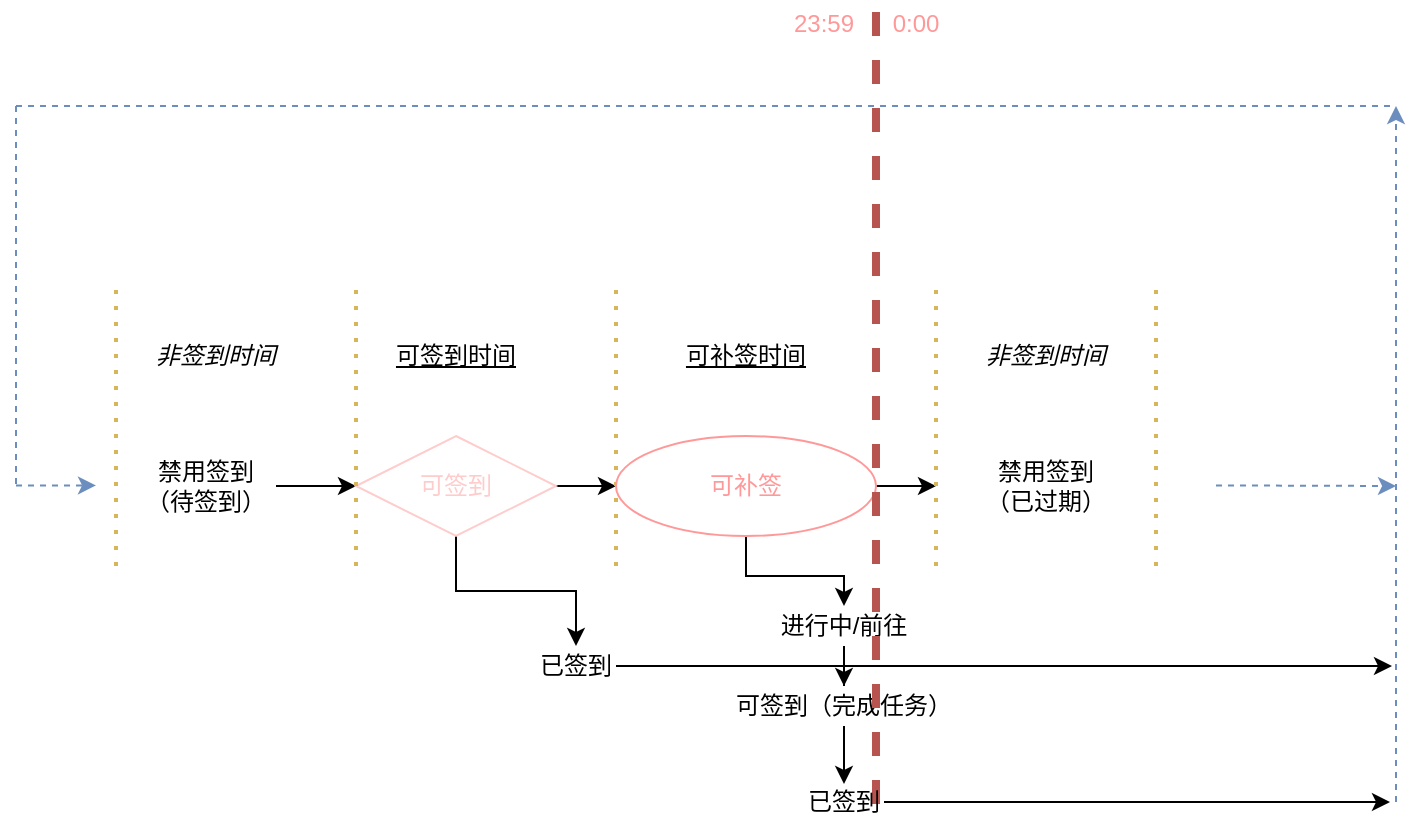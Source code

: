 <mxfile version="13.6.10" type="github">
  <diagram id="mIFvVYDnfBrDQecPSF4p" name="Page-1">
    <mxGraphModel dx="813" dy="435" grid="0" gridSize="10" guides="1" tooltips="1" connect="1" arrows="1" fold="1" page="1" pageScale="1" pageWidth="827" pageHeight="1169" math="0" shadow="0">
      <root>
        <mxCell id="0" />
        <mxCell id="1" parent="0" />
        <mxCell id="oji6ob3JdbTB-03IZG3q-5" style="edgeStyle=orthogonalEdgeStyle;rounded=0;orthogonalLoop=1;jettySize=auto;html=1;" edge="1" parent="1" source="oji6ob3JdbTB-03IZG3q-1">
          <mxGeometry relative="1" as="geometry">
            <mxPoint x="210" y="390" as="targetPoint" />
          </mxGeometry>
        </mxCell>
        <mxCell id="oji6ob3JdbTB-03IZG3q-1" value="禁用签到&lt;br&gt;（待签到）" style="text;html=1;strokeColor=none;fillColor=none;align=center;verticalAlign=middle;whiteSpace=wrap;rounded=0;" vertex="1" parent="1">
          <mxGeometry x="100" y="380" width="70" height="20" as="geometry" />
        </mxCell>
        <mxCell id="oji6ob3JdbTB-03IZG3q-14" style="edgeStyle=orthogonalEdgeStyle;rounded=0;orthogonalLoop=1;jettySize=auto;html=1;" edge="1" parent="1" source="oji6ob3JdbTB-03IZG3q-11" target="oji6ob3JdbTB-03IZG3q-15">
          <mxGeometry relative="1" as="geometry">
            <mxPoint x="310" y="440" as="targetPoint" />
          </mxGeometry>
        </mxCell>
        <mxCell id="oji6ob3JdbTB-03IZG3q-23" style="edgeStyle=orthogonalEdgeStyle;rounded=0;orthogonalLoop=1;jettySize=auto;html=1;" edge="1" parent="1" source="oji6ob3JdbTB-03IZG3q-11">
          <mxGeometry relative="1" as="geometry">
            <mxPoint x="340" y="390" as="targetPoint" />
          </mxGeometry>
        </mxCell>
        <mxCell id="oji6ob3JdbTB-03IZG3q-11" value="可签到" style="rhombus;whiteSpace=wrap;html=1;strokeColor=#FFCCCC;fontColor=#FFCCCC;" vertex="1" parent="1">
          <mxGeometry x="210" y="365" width="100" height="50" as="geometry" />
        </mxCell>
        <mxCell id="oji6ob3JdbTB-03IZG3q-76" style="edgeStyle=none;rounded=0;orthogonalLoop=1;jettySize=auto;html=1;strokeWidth=1;fontColor=#FF9999;" edge="1" parent="1" source="oji6ob3JdbTB-03IZG3q-15">
          <mxGeometry relative="1" as="geometry">
            <mxPoint x="728" y="480" as="targetPoint" />
          </mxGeometry>
        </mxCell>
        <mxCell id="oji6ob3JdbTB-03IZG3q-15" value="已签到" style="text;html=1;strokeColor=none;fillColor=none;align=center;verticalAlign=middle;whiteSpace=wrap;rounded=0;" vertex="1" parent="1">
          <mxGeometry x="300" y="470" width="40" height="20" as="geometry" />
        </mxCell>
        <mxCell id="oji6ob3JdbTB-03IZG3q-17" value="" style="endArrow=none;dashed=1;html=1;dashPattern=1 3;strokeWidth=2;fillColor=#fff2cc;strokeColor=#d6b656;" edge="1" parent="1">
          <mxGeometry width="50" height="50" relative="1" as="geometry">
            <mxPoint x="90" y="430" as="sourcePoint" />
            <mxPoint x="90" y="290" as="targetPoint" />
          </mxGeometry>
        </mxCell>
        <mxCell id="oji6ob3JdbTB-03IZG3q-18" value="" style="endArrow=none;dashed=1;html=1;dashPattern=1 3;strokeWidth=2;fillColor=#fff2cc;strokeColor=#d6b656;" edge="1" parent="1">
          <mxGeometry width="50" height="50" relative="1" as="geometry">
            <mxPoint x="210" y="430" as="sourcePoint" />
            <mxPoint x="210" y="290" as="targetPoint" />
          </mxGeometry>
        </mxCell>
        <mxCell id="oji6ob3JdbTB-03IZG3q-19" value="" style="endArrow=none;dashed=1;html=1;dashPattern=1 3;strokeWidth=2;fillColor=#fff2cc;strokeColor=#d6b656;" edge="1" parent="1">
          <mxGeometry width="50" height="50" relative="1" as="geometry">
            <mxPoint x="340" y="430" as="sourcePoint" />
            <mxPoint x="340" y="290" as="targetPoint" />
          </mxGeometry>
        </mxCell>
        <mxCell id="oji6ob3JdbTB-03IZG3q-21" value="非签到时间" style="text;html=1;strokeColor=none;fillColor=none;align=center;verticalAlign=middle;whiteSpace=wrap;rounded=0;fontStyle=2" vertex="1" parent="1">
          <mxGeometry x="100" y="320" width="80" height="10" as="geometry" />
        </mxCell>
        <mxCell id="oji6ob3JdbTB-03IZG3q-22" value="&lt;span style=&quot;font-style: normal&quot;&gt;&lt;u&gt;可签到时间&lt;/u&gt;&lt;/span&gt;" style="text;html=1;strokeColor=none;fillColor=none;align=center;verticalAlign=middle;whiteSpace=wrap;rounded=0;fontStyle=2" vertex="1" parent="1">
          <mxGeometry x="220" y="320" width="80" height="10" as="geometry" />
        </mxCell>
        <mxCell id="oji6ob3JdbTB-03IZG3q-28" style="edgeStyle=orthogonalEdgeStyle;rounded=0;orthogonalLoop=1;jettySize=auto;html=1;fontColor=#FF9999;" edge="1" parent="1" source="oji6ob3JdbTB-03IZG3q-26" target="oji6ob3JdbTB-03IZG3q-29">
          <mxGeometry relative="1" as="geometry">
            <mxPoint x="450" y="450" as="targetPoint" />
          </mxGeometry>
        </mxCell>
        <mxCell id="oji6ob3JdbTB-03IZG3q-39" style="edgeStyle=orthogonalEdgeStyle;rounded=0;orthogonalLoop=1;jettySize=auto;html=1;fontColor=#FF9999;" edge="1" parent="1" source="oji6ob3JdbTB-03IZG3q-26">
          <mxGeometry relative="1" as="geometry">
            <mxPoint x="500" y="390" as="targetPoint" />
          </mxGeometry>
        </mxCell>
        <mxCell id="oji6ob3JdbTB-03IZG3q-26" value="可补签" style="ellipse;whiteSpace=wrap;html=1;fontColor=#FF9999;strokeColor=#FF9999;" vertex="1" parent="1">
          <mxGeometry x="340" y="365" width="130" height="50" as="geometry" />
        </mxCell>
        <mxCell id="oji6ob3JdbTB-03IZG3q-30" style="edgeStyle=orthogonalEdgeStyle;rounded=0;orthogonalLoop=1;jettySize=auto;html=1;fontColor=#FF9999;" edge="1" parent="1" source="oji6ob3JdbTB-03IZG3q-29" target="oji6ob3JdbTB-03IZG3q-34">
          <mxGeometry relative="1" as="geometry">
            <mxPoint x="454" y="500" as="targetPoint" />
          </mxGeometry>
        </mxCell>
        <mxCell id="oji6ob3JdbTB-03IZG3q-29" value="进行中/前往" style="text;html=1;strokeColor=none;fillColor=none;align=center;verticalAlign=middle;whiteSpace=wrap;rounded=0;" vertex="1" parent="1">
          <mxGeometry x="414" y="450" width="80" height="20" as="geometry" />
        </mxCell>
        <mxCell id="oji6ob3JdbTB-03IZG3q-73" style="rounded=0;orthogonalLoop=1;jettySize=auto;html=1;strokeWidth=1;fontColor=#FF9999;" edge="1" parent="1" source="oji6ob3JdbTB-03IZG3q-34">
          <mxGeometry relative="1" as="geometry">
            <mxPoint x="454" y="539" as="targetPoint" />
          </mxGeometry>
        </mxCell>
        <mxCell id="oji6ob3JdbTB-03IZG3q-34" value="可签到（完成任务）" style="text;html=1;strokeColor=none;fillColor=none;align=center;verticalAlign=middle;whiteSpace=wrap;rounded=0;" vertex="1" parent="1">
          <mxGeometry x="354" y="490" width="200" height="20" as="geometry" />
        </mxCell>
        <mxCell id="oji6ob3JdbTB-03IZG3q-37" value="" style="endArrow=none;dashed=1;html=1;dashPattern=1 3;strokeWidth=2;fillColor=#fff2cc;strokeColor=#d6b656;" edge="1" parent="1">
          <mxGeometry width="50" height="50" relative="1" as="geometry">
            <mxPoint x="500" y="430" as="sourcePoint" />
            <mxPoint x="500" y="290" as="targetPoint" />
          </mxGeometry>
        </mxCell>
        <mxCell id="oji6ob3JdbTB-03IZG3q-38" value="&lt;span style=&quot;font-style: normal&quot;&gt;&lt;u&gt;可补签时间&lt;/u&gt;&lt;/span&gt;" style="text;html=1;strokeColor=none;fillColor=none;align=center;verticalAlign=middle;whiteSpace=wrap;rounded=0;fontStyle=2" vertex="1" parent="1">
          <mxGeometry x="365" y="320" width="80" height="10" as="geometry" />
        </mxCell>
        <mxCell id="oji6ob3JdbTB-03IZG3q-40" value="禁用签到&lt;br&gt;（已过期）" style="text;html=1;strokeColor=none;fillColor=none;align=center;verticalAlign=middle;whiteSpace=wrap;rounded=0;" vertex="1" parent="1">
          <mxGeometry x="520" y="380" width="70" height="20" as="geometry" />
        </mxCell>
        <mxCell id="oji6ob3JdbTB-03IZG3q-41" value="" style="endArrow=none;dashed=1;html=1;dashPattern=1 3;strokeWidth=2;fillColor=#fff2cc;strokeColor=#d6b656;" edge="1" parent="1">
          <mxGeometry width="50" height="50" relative="1" as="geometry">
            <mxPoint x="610" y="430" as="sourcePoint" />
            <mxPoint x="610" y="290" as="targetPoint" />
          </mxGeometry>
        </mxCell>
        <mxCell id="oji6ob3JdbTB-03IZG3q-42" value="非签到时间" style="text;html=1;strokeColor=none;fillColor=none;align=center;verticalAlign=middle;whiteSpace=wrap;rounded=0;fontStyle=2" vertex="1" parent="1">
          <mxGeometry x="515" y="320" width="80" height="10" as="geometry" />
        </mxCell>
        <mxCell id="oji6ob3JdbTB-03IZG3q-55" value="" style="endArrow=none;dashed=1;html=1;fontColor=#FF9999;fillColor=#dae8fc;strokeColor=#6c8ebf;" edge="1" parent="1">
          <mxGeometry width="50" height="50" relative="1" as="geometry">
            <mxPoint x="40" y="200" as="sourcePoint" />
            <mxPoint x="730" y="200" as="targetPoint" />
          </mxGeometry>
        </mxCell>
        <mxCell id="oji6ob3JdbTB-03IZG3q-56" value="" style="endArrow=none;dashed=1;html=1;fontColor=#FF9999;fillColor=#dae8fc;strokeColor=#6c8ebf;" edge="1" parent="1">
          <mxGeometry width="50" height="50" relative="1" as="geometry">
            <mxPoint x="40" y="200" as="sourcePoint" />
            <mxPoint x="40" y="390" as="targetPoint" />
          </mxGeometry>
        </mxCell>
        <mxCell id="oji6ob3JdbTB-03IZG3q-58" value="" style="endArrow=classic;html=1;fontColor=#FF9999;fillColor=#dae8fc;strokeColor=#6c8ebf;dashed=1;" edge="1" parent="1">
          <mxGeometry width="50" height="50" relative="1" as="geometry">
            <mxPoint x="40" y="389.71" as="sourcePoint" />
            <mxPoint x="80" y="389.71" as="targetPoint" />
          </mxGeometry>
        </mxCell>
        <mxCell id="oji6ob3JdbTB-03IZG3q-60" value="" style="endArrow=classic;html=1;fontColor=#FF9999;fillColor=#dae8fc;strokeColor=#6c8ebf;dashed=1;" edge="1" parent="1">
          <mxGeometry width="50" height="50" relative="1" as="geometry">
            <mxPoint x="640" y="389.71" as="sourcePoint" />
            <mxPoint x="730" y="390" as="targetPoint" />
          </mxGeometry>
        </mxCell>
        <mxCell id="oji6ob3JdbTB-03IZG3q-61" value="" style="endArrow=classic;html=1;fontColor=#FF9999;fillColor=#dae8fc;strokeColor=#6c8ebf;dashed=1;" edge="1" parent="1">
          <mxGeometry width="50" height="50" relative="1" as="geometry">
            <mxPoint x="730" y="548" as="sourcePoint" />
            <mxPoint x="730" y="200" as="targetPoint" />
          </mxGeometry>
        </mxCell>
        <mxCell id="oji6ob3JdbTB-03IZG3q-63" value="" style="endArrow=none;dashed=1;html=1;strokeWidth=4;fontColor=#FF9999;fillColor=#f8cecc;strokeColor=#b85450;" edge="1" parent="1">
          <mxGeometry width="50" height="50" relative="1" as="geometry">
            <mxPoint x="470" y="549" as="sourcePoint" />
            <mxPoint x="470" y="149" as="targetPoint" />
          </mxGeometry>
        </mxCell>
        <mxCell id="oji6ob3JdbTB-03IZG3q-64" value="23:59" style="text;html=1;strokeColor=none;fillColor=none;align=center;verticalAlign=middle;whiteSpace=wrap;rounded=0;fontColor=#FF9999;" vertex="1" parent="1">
          <mxGeometry x="424" y="149" width="40" height="20" as="geometry" />
        </mxCell>
        <mxCell id="oji6ob3JdbTB-03IZG3q-65" value="0:00" style="text;html=1;strokeColor=none;fillColor=none;align=center;verticalAlign=middle;whiteSpace=wrap;rounded=0;fontColor=#FF9999;" vertex="1" parent="1">
          <mxGeometry x="470" y="149" width="40" height="20" as="geometry" />
        </mxCell>
        <mxCell id="oji6ob3JdbTB-03IZG3q-75" style="edgeStyle=none;rounded=0;orthogonalLoop=1;jettySize=auto;html=1;strokeWidth=1;fontColor=#FF9999;" edge="1" parent="1" source="oji6ob3JdbTB-03IZG3q-74">
          <mxGeometry relative="1" as="geometry">
            <mxPoint x="727" y="548" as="targetPoint" />
          </mxGeometry>
        </mxCell>
        <mxCell id="oji6ob3JdbTB-03IZG3q-74" value="已签到" style="text;html=1;strokeColor=none;fillColor=none;align=center;verticalAlign=middle;whiteSpace=wrap;rounded=0;" vertex="1" parent="1">
          <mxGeometry x="434" y="538" width="40" height="20" as="geometry" />
        </mxCell>
      </root>
    </mxGraphModel>
  </diagram>
</mxfile>
